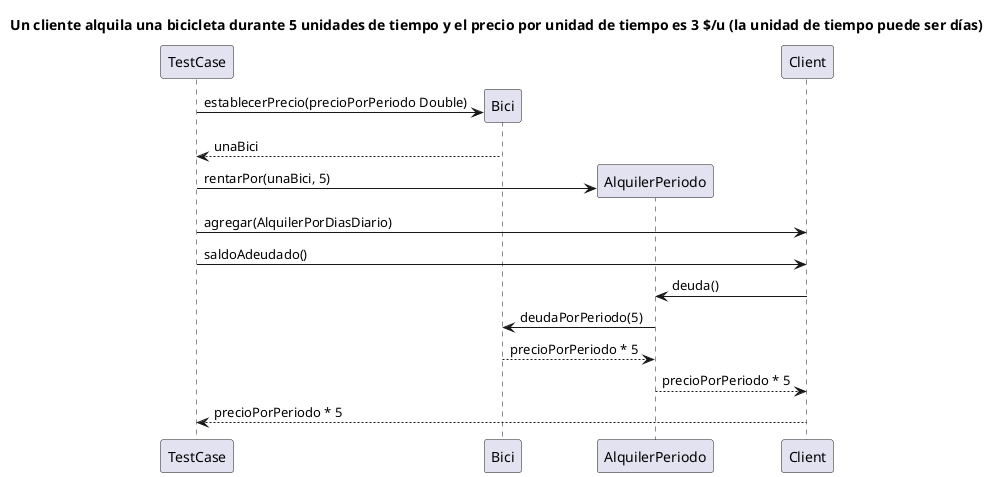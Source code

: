 @startuml

title: Un cliente alquila una bicicleta durante 5 unidades de tiempo y el precio por unidad de tiempo es 3 $/u (la unidad de tiempo puede ser días)

TestCase -> Bici ** : establecerPrecio(precioPorPeriodo Double)
return unaBici
TestCase -> AlquilerPeriodo ** : rentarPor(unaBici, 5)

TestCase -> Client: agregar(AlquilerPorDiasDiario)

TestCase -> Client: saldoAdeudado()

Client -> AlquilerPeriodo: deuda()

AlquilerPeriodo -> Bici: deudaPorPeriodo(5)
return precioPorPeriodo * 5

AlquilerPeriodo --> Client: precioPorPeriodo * 5
Client --> TestCase: precioPorPeriodo * 5



@enduml 
